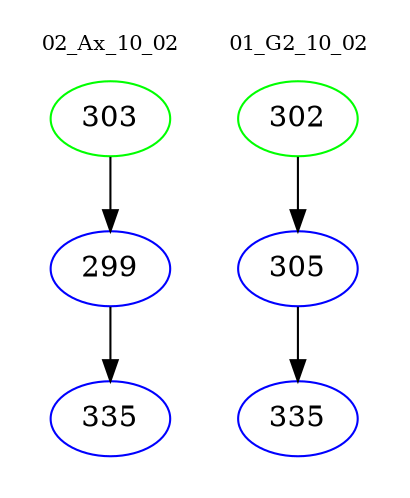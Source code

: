 digraph{
subgraph cluster_0 {
color = white
label = "02_Ax_10_02";
fontsize=10;
T0_303 [label="303", color="green"]
T0_303 -> T0_299 [color="black"]
T0_299 [label="299", color="blue"]
T0_299 -> T0_335 [color="black"]
T0_335 [label="335", color="blue"]
}
subgraph cluster_1 {
color = white
label = "01_G2_10_02";
fontsize=10;
T1_302 [label="302", color="green"]
T1_302 -> T1_305 [color="black"]
T1_305 [label="305", color="blue"]
T1_305 -> T1_335 [color="black"]
T1_335 [label="335", color="blue"]
}
}
